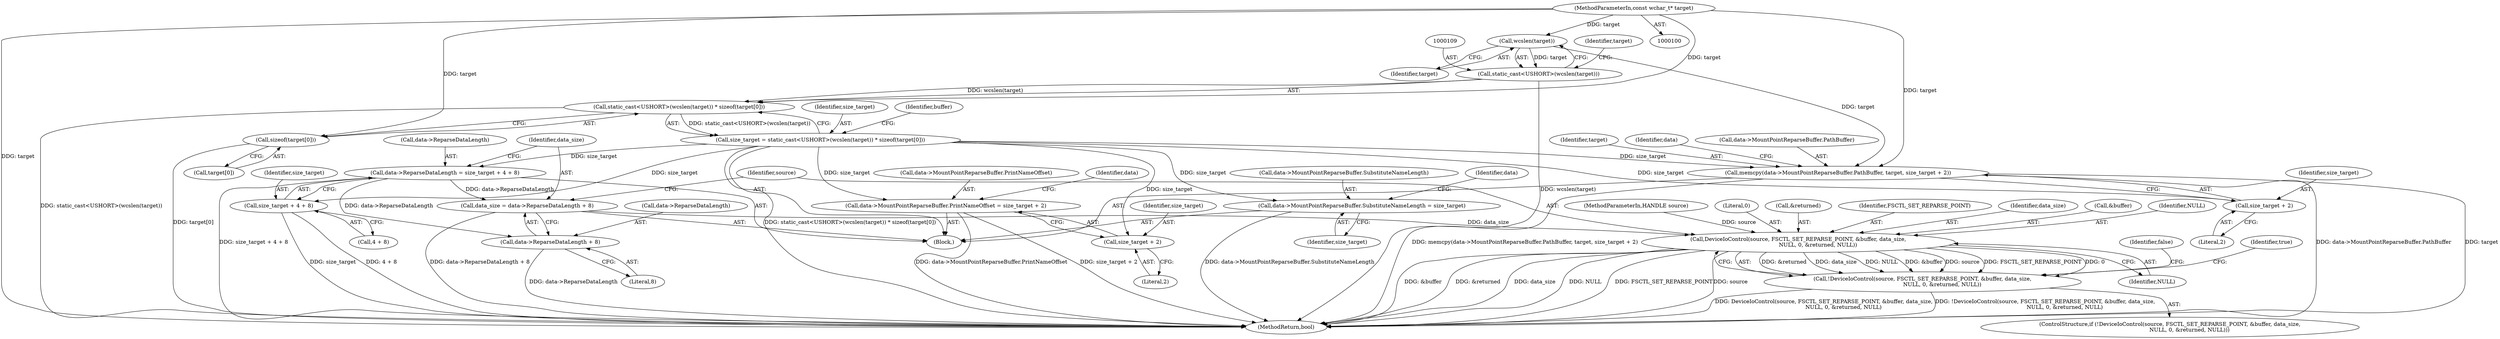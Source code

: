 digraph "1_Chrome_4f1f3d0f03c79ddaace56f067cf28a27f9466b7d_0@pointer" {
"1000102" [label="(MethodParameterIn,const wchar_t* target)"];
"1000110" [label="(Call,wcslen(target))"];
"1000108" [label="(Call,static_cast<USHORT>(wcslen(target)))"];
"1000107" [label="(Call,static_cast<USHORT>(wcslen(target)) * sizeof(target[0]))"];
"1000105" [label="(Call,size_target = static_cast<USHORT>(wcslen(target)) * sizeof(target[0]))"];
"1000131" [label="(Call,memcpy(data->MountPointReparseBuffer.PathBuffer, target, size_target + 2))"];
"1000138" [label="(Call,size_target + 2)"];
"1000141" [label="(Call,data->MountPointReparseBuffer.SubstituteNameLength = size_target)"];
"1000148" [label="(Call,data->MountPointReparseBuffer.PrintNameOffset = size_target + 2)"];
"1000154" [label="(Call,size_target + 2)"];
"1000157" [label="(Call,data->ReparseDataLength = size_target + 4 + 8)"];
"1000167" [label="(Call,data_size = data->ReparseDataLength + 8)"];
"1000176" [label="(Call,DeviceIoControl(source, FSCTL_SET_REPARSE_POINT, &buffer, data_size,\n                       NULL, 0, &returned, NULL))"];
"1000175" [label="(Call,!DeviceIoControl(source, FSCTL_SET_REPARSE_POINT, &buffer, data_size,\n                       NULL, 0, &returned, NULL))"];
"1000169" [label="(Call,data->ReparseDataLength + 8)"];
"1000161" [label="(Call,size_target + 4 + 8)"];
"1000112" [label="(Call,sizeof(target[0]))"];
"1000154" [label="(Call,size_target + 2)"];
"1000149" [label="(Call,data->MountPointReparseBuffer.PrintNameOffset)"];
"1000177" [label="(Identifier,source)"];
"1000142" [label="(Call,data->MountPointReparseBuffer.SubstituteNameLength)"];
"1000137" [label="(Identifier,target)"];
"1000161" [label="(Call,size_target + 4 + 8)"];
"1000175" [label="(Call,!DeviceIoControl(source, FSCTL_SET_REPARSE_POINT, &buffer, data_size,\n                       NULL, 0, &returned, NULL))"];
"1000181" [label="(Identifier,data_size)"];
"1000162" [label="(Identifier,size_target)"];
"1000111" [label="(Identifier,target)"];
"1000140" [label="(Literal,2)"];
"1000148" [label="(Call,data->MountPointReparseBuffer.PrintNameOffset = size_target + 2)"];
"1000168" [label="(Identifier,data_size)"];
"1000144" [label="(Identifier,data)"];
"1000155" [label="(Identifier,size_target)"];
"1000112" [label="(Call,sizeof(target[0]))"];
"1000107" [label="(Call,static_cast<USHORT>(wcslen(target)) * sizeof(target[0]))"];
"1000151" [label="(Identifier,data)"];
"1000163" [label="(Call,4 + 8)"];
"1000105" [label="(Call,size_target = static_cast<USHORT>(wcslen(target)) * sizeof(target[0]))"];
"1000173" [label="(Literal,8)"];
"1000108" [label="(Call,static_cast<USHORT>(wcslen(target)))"];
"1000179" [label="(Call,&buffer)"];
"1000113" [label="(Call,target[0])"];
"1000158" [label="(Call,data->ReparseDataLength)"];
"1000189" [label="(Identifier,false)"];
"1000192" [label="(MethodReturn,bool)"];
"1000182" [label="(Identifier,NULL)"];
"1000101" [label="(MethodParameterIn,HANDLE source)"];
"1000183" [label="(Literal,0)"];
"1000139" [label="(Identifier,size_target)"];
"1000114" [label="(Identifier,target)"];
"1000106" [label="(Identifier,size_target)"];
"1000169" [label="(Call,data->ReparseDataLength + 8)"];
"1000184" [label="(Call,&returned)"];
"1000118" [label="(Identifier,buffer)"];
"1000170" [label="(Call,data->ReparseDataLength)"];
"1000103" [label="(Block,)"];
"1000176" [label="(Call,DeviceIoControl(source, FSCTL_SET_REPARSE_POINT, &buffer, data_size,\n                       NULL, 0, &returned, NULL))"];
"1000159" [label="(Identifier,data)"];
"1000131" [label="(Call,memcpy(data->MountPointReparseBuffer.PathBuffer, target, size_target + 2))"];
"1000174" [label="(ControlStructure,if (!DeviceIoControl(source, FSCTL_SET_REPARSE_POINT, &buffer, data_size,\n                       NULL, 0, &returned, NULL)))"];
"1000132" [label="(Call,data->MountPointReparseBuffer.PathBuffer)"];
"1000157" [label="(Call,data->ReparseDataLength = size_target + 4 + 8)"];
"1000186" [label="(Identifier,NULL)"];
"1000167" [label="(Call,data_size = data->ReparseDataLength + 8)"];
"1000178" [label="(Identifier,FSCTL_SET_REPARSE_POINT)"];
"1000191" [label="(Identifier,true)"];
"1000141" [label="(Call,data->MountPointReparseBuffer.SubstituteNameLength = size_target)"];
"1000102" [label="(MethodParameterIn,const wchar_t* target)"];
"1000156" [label="(Literal,2)"];
"1000138" [label="(Call,size_target + 2)"];
"1000147" [label="(Identifier,size_target)"];
"1000110" [label="(Call,wcslen(target))"];
"1000102" -> "1000100"  [label="AST: "];
"1000102" -> "1000192"  [label="DDG: target"];
"1000102" -> "1000110"  [label="DDG: target"];
"1000102" -> "1000107"  [label="DDG: target"];
"1000102" -> "1000112"  [label="DDG: target"];
"1000102" -> "1000131"  [label="DDG: target"];
"1000110" -> "1000108"  [label="AST: "];
"1000110" -> "1000111"  [label="CFG: "];
"1000111" -> "1000110"  [label="AST: "];
"1000108" -> "1000110"  [label="CFG: "];
"1000110" -> "1000108"  [label="DDG: target"];
"1000110" -> "1000131"  [label="DDG: target"];
"1000108" -> "1000107"  [label="AST: "];
"1000109" -> "1000108"  [label="AST: "];
"1000114" -> "1000108"  [label="CFG: "];
"1000108" -> "1000192"  [label="DDG: wcslen(target)"];
"1000108" -> "1000107"  [label="DDG: wcslen(target)"];
"1000107" -> "1000105"  [label="AST: "];
"1000107" -> "1000112"  [label="CFG: "];
"1000112" -> "1000107"  [label="AST: "];
"1000105" -> "1000107"  [label="CFG: "];
"1000107" -> "1000192"  [label="DDG: static_cast<USHORT>(wcslen(target))"];
"1000107" -> "1000105"  [label="DDG: static_cast<USHORT>(wcslen(target))"];
"1000105" -> "1000103"  [label="AST: "];
"1000106" -> "1000105"  [label="AST: "];
"1000118" -> "1000105"  [label="CFG: "];
"1000105" -> "1000192"  [label="DDG: static_cast<USHORT>(wcslen(target)) * sizeof(target[0])"];
"1000105" -> "1000131"  [label="DDG: size_target"];
"1000105" -> "1000138"  [label="DDG: size_target"];
"1000105" -> "1000141"  [label="DDG: size_target"];
"1000105" -> "1000148"  [label="DDG: size_target"];
"1000105" -> "1000154"  [label="DDG: size_target"];
"1000105" -> "1000157"  [label="DDG: size_target"];
"1000105" -> "1000161"  [label="DDG: size_target"];
"1000131" -> "1000103"  [label="AST: "];
"1000131" -> "1000138"  [label="CFG: "];
"1000132" -> "1000131"  [label="AST: "];
"1000137" -> "1000131"  [label="AST: "];
"1000138" -> "1000131"  [label="AST: "];
"1000144" -> "1000131"  [label="CFG: "];
"1000131" -> "1000192"  [label="DDG: memcpy(data->MountPointReparseBuffer.PathBuffer, target, size_target + 2)"];
"1000131" -> "1000192"  [label="DDG: data->MountPointReparseBuffer.PathBuffer"];
"1000131" -> "1000192"  [label="DDG: target"];
"1000138" -> "1000140"  [label="CFG: "];
"1000139" -> "1000138"  [label="AST: "];
"1000140" -> "1000138"  [label="AST: "];
"1000141" -> "1000103"  [label="AST: "];
"1000141" -> "1000147"  [label="CFG: "];
"1000142" -> "1000141"  [label="AST: "];
"1000147" -> "1000141"  [label="AST: "];
"1000151" -> "1000141"  [label="CFG: "];
"1000141" -> "1000192"  [label="DDG: data->MountPointReparseBuffer.SubstituteNameLength"];
"1000148" -> "1000103"  [label="AST: "];
"1000148" -> "1000154"  [label="CFG: "];
"1000149" -> "1000148"  [label="AST: "];
"1000154" -> "1000148"  [label="AST: "];
"1000159" -> "1000148"  [label="CFG: "];
"1000148" -> "1000192"  [label="DDG: size_target + 2"];
"1000148" -> "1000192"  [label="DDG: data->MountPointReparseBuffer.PrintNameOffset"];
"1000154" -> "1000156"  [label="CFG: "];
"1000155" -> "1000154"  [label="AST: "];
"1000156" -> "1000154"  [label="AST: "];
"1000157" -> "1000103"  [label="AST: "];
"1000157" -> "1000161"  [label="CFG: "];
"1000158" -> "1000157"  [label="AST: "];
"1000161" -> "1000157"  [label="AST: "];
"1000168" -> "1000157"  [label="CFG: "];
"1000157" -> "1000192"  [label="DDG: size_target + 4 + 8"];
"1000157" -> "1000167"  [label="DDG: data->ReparseDataLength"];
"1000157" -> "1000169"  [label="DDG: data->ReparseDataLength"];
"1000167" -> "1000103"  [label="AST: "];
"1000167" -> "1000169"  [label="CFG: "];
"1000168" -> "1000167"  [label="AST: "];
"1000169" -> "1000167"  [label="AST: "];
"1000177" -> "1000167"  [label="CFG: "];
"1000167" -> "1000192"  [label="DDG: data->ReparseDataLength + 8"];
"1000167" -> "1000176"  [label="DDG: data_size"];
"1000176" -> "1000175"  [label="AST: "];
"1000176" -> "1000186"  [label="CFG: "];
"1000177" -> "1000176"  [label="AST: "];
"1000178" -> "1000176"  [label="AST: "];
"1000179" -> "1000176"  [label="AST: "];
"1000181" -> "1000176"  [label="AST: "];
"1000182" -> "1000176"  [label="AST: "];
"1000183" -> "1000176"  [label="AST: "];
"1000184" -> "1000176"  [label="AST: "];
"1000186" -> "1000176"  [label="AST: "];
"1000175" -> "1000176"  [label="CFG: "];
"1000176" -> "1000192"  [label="DDG: &buffer"];
"1000176" -> "1000192"  [label="DDG: &returned"];
"1000176" -> "1000192"  [label="DDG: data_size"];
"1000176" -> "1000192"  [label="DDG: NULL"];
"1000176" -> "1000192"  [label="DDG: FSCTL_SET_REPARSE_POINT"];
"1000176" -> "1000192"  [label="DDG: source"];
"1000176" -> "1000175"  [label="DDG: &returned"];
"1000176" -> "1000175"  [label="DDG: data_size"];
"1000176" -> "1000175"  [label="DDG: NULL"];
"1000176" -> "1000175"  [label="DDG: &buffer"];
"1000176" -> "1000175"  [label="DDG: source"];
"1000176" -> "1000175"  [label="DDG: FSCTL_SET_REPARSE_POINT"];
"1000176" -> "1000175"  [label="DDG: 0"];
"1000101" -> "1000176"  [label="DDG: source"];
"1000175" -> "1000174"  [label="AST: "];
"1000189" -> "1000175"  [label="CFG: "];
"1000191" -> "1000175"  [label="CFG: "];
"1000175" -> "1000192"  [label="DDG: DeviceIoControl(source, FSCTL_SET_REPARSE_POINT, &buffer, data_size,\n                       NULL, 0, &returned, NULL)"];
"1000175" -> "1000192"  [label="DDG: !DeviceIoControl(source, FSCTL_SET_REPARSE_POINT, &buffer, data_size,\n                       NULL, 0, &returned, NULL)"];
"1000169" -> "1000173"  [label="CFG: "];
"1000170" -> "1000169"  [label="AST: "];
"1000173" -> "1000169"  [label="AST: "];
"1000169" -> "1000192"  [label="DDG: data->ReparseDataLength"];
"1000161" -> "1000163"  [label="CFG: "];
"1000162" -> "1000161"  [label="AST: "];
"1000163" -> "1000161"  [label="AST: "];
"1000161" -> "1000192"  [label="DDG: 4 + 8"];
"1000161" -> "1000192"  [label="DDG: size_target"];
"1000112" -> "1000113"  [label="CFG: "];
"1000113" -> "1000112"  [label="AST: "];
"1000112" -> "1000192"  [label="DDG: target[0]"];
}

